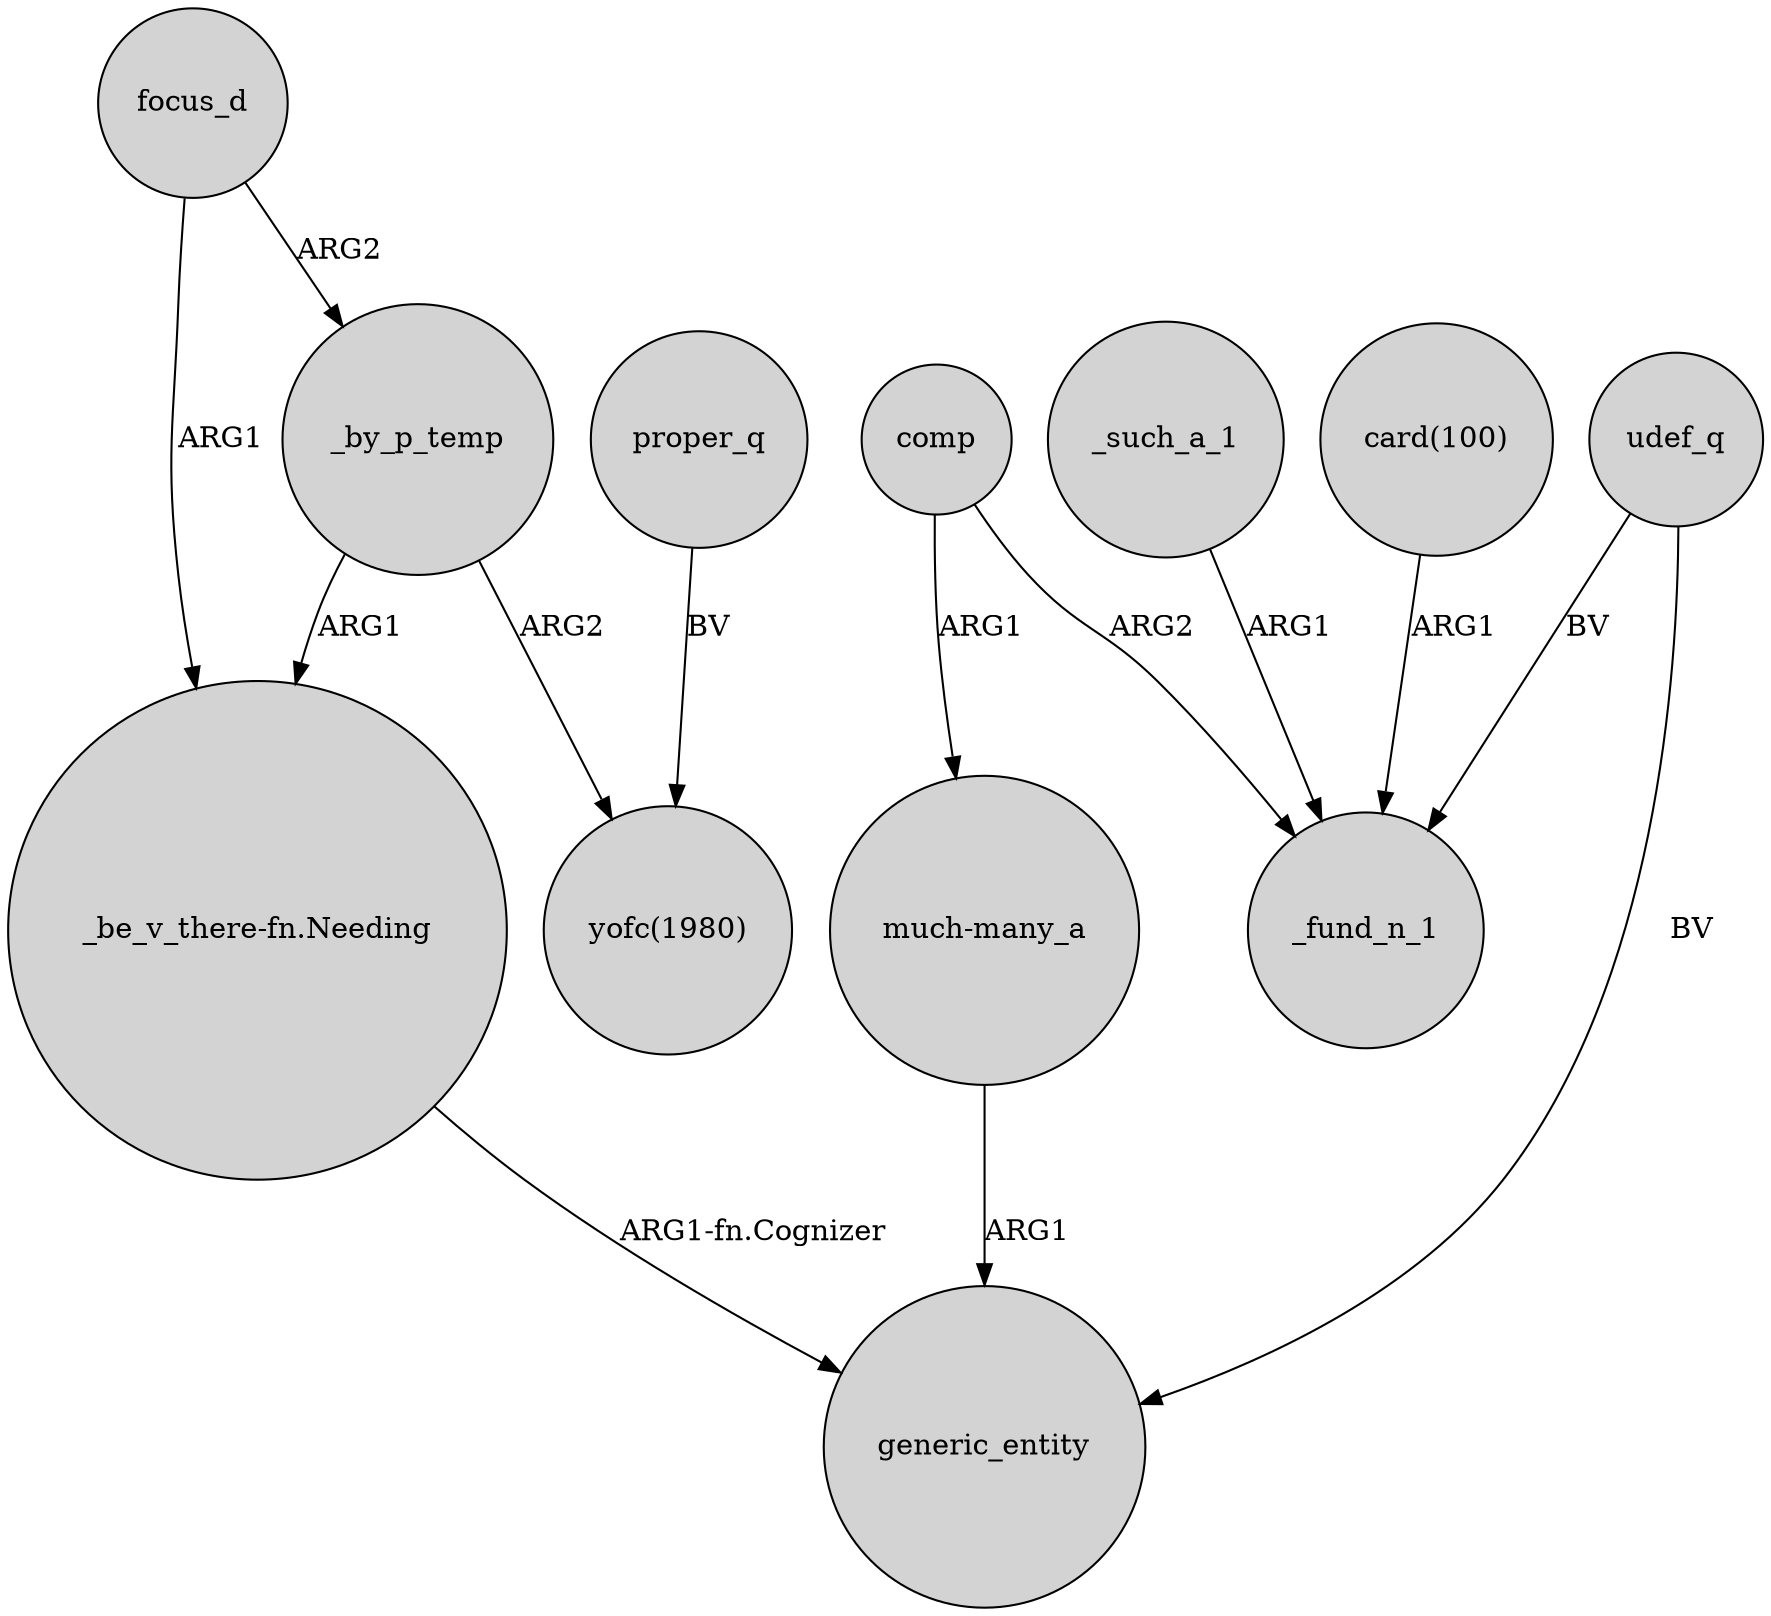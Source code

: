 digraph {
	node [shape=circle style=filled]
	_by_p_temp -> "yofc(1980)" [label=ARG2]
	"_be_v_there-fn.Needing" -> generic_entity [label="ARG1-fn.Cognizer"]
	proper_q -> "yofc(1980)" [label=BV]
	"much-many_a" -> generic_entity [label=ARG1]
	_by_p_temp -> "_be_v_there-fn.Needing" [label=ARG1]
	focus_d -> "_be_v_there-fn.Needing" [label=ARG1]
	comp -> _fund_n_1 [label=ARG2]
	focus_d -> _by_p_temp [label=ARG2]
	udef_q -> generic_entity [label=BV]
	"card(100)" -> _fund_n_1 [label=ARG1]
	udef_q -> _fund_n_1 [label=BV]
	comp -> "much-many_a" [label=ARG1]
	_such_a_1 -> _fund_n_1 [label=ARG1]
}
